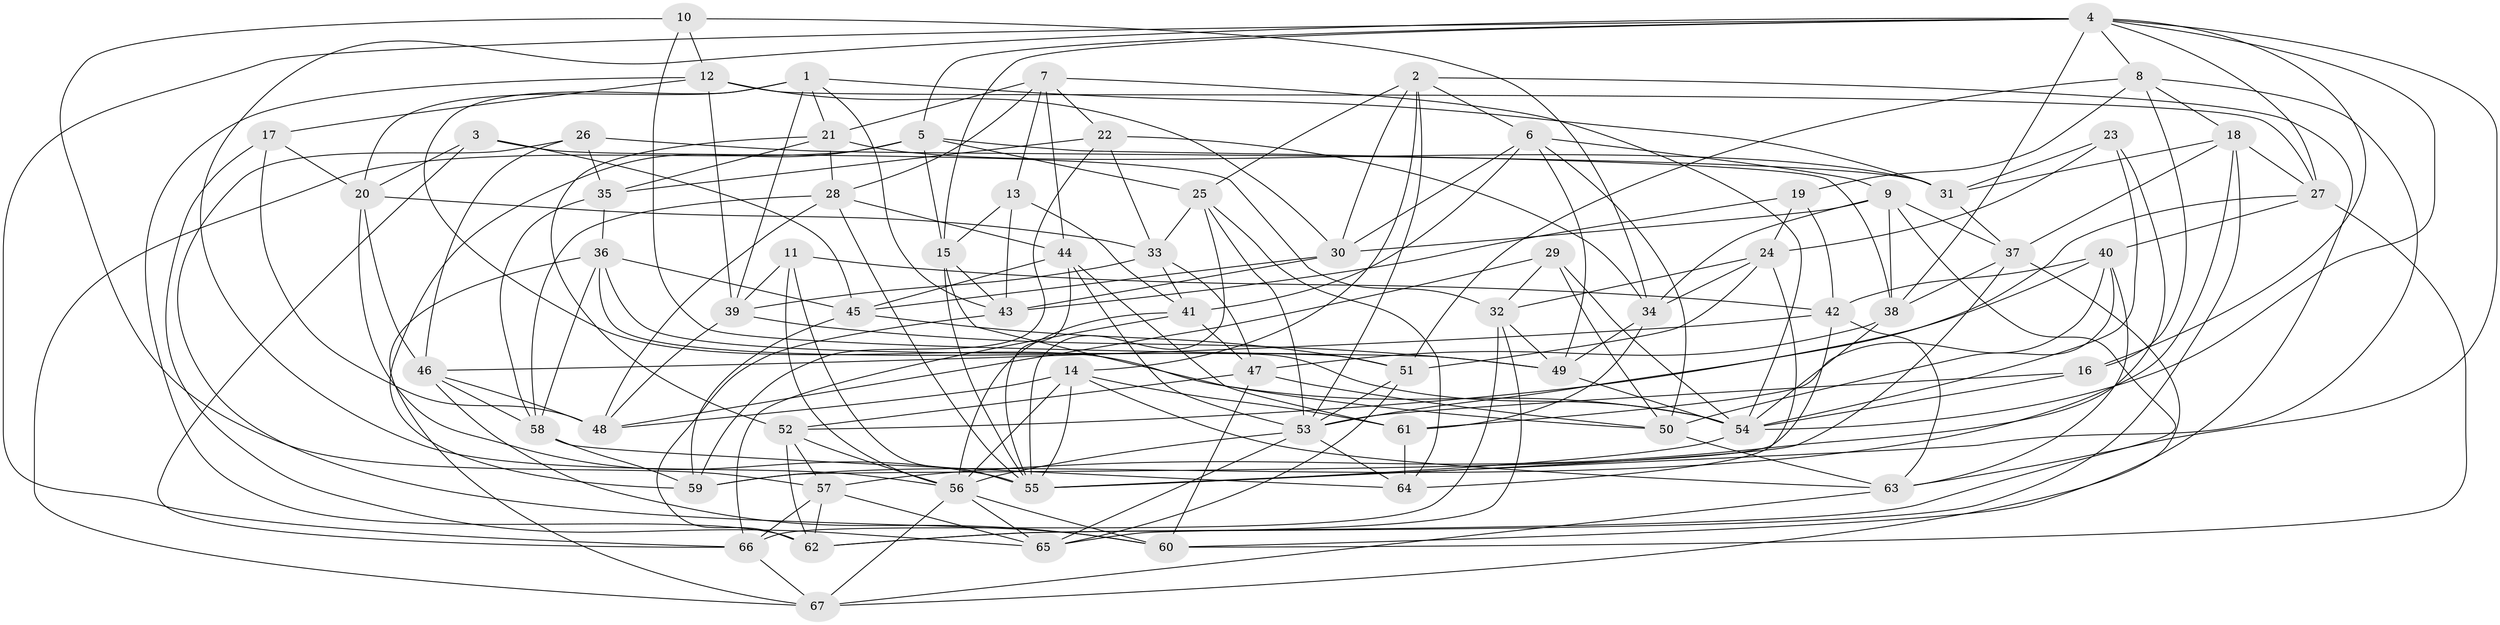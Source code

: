 // original degree distribution, {4: 1.0}
// Generated by graph-tools (version 1.1) at 2025/26/03/09/25 03:26:57]
// undirected, 67 vertices, 198 edges
graph export_dot {
graph [start="1"]
  node [color=gray90,style=filled];
  1;
  2;
  3;
  4;
  5;
  6;
  7;
  8;
  9;
  10;
  11;
  12;
  13;
  14;
  15;
  16;
  17;
  18;
  19;
  20;
  21;
  22;
  23;
  24;
  25;
  26;
  27;
  28;
  29;
  30;
  31;
  32;
  33;
  34;
  35;
  36;
  37;
  38;
  39;
  40;
  41;
  42;
  43;
  44;
  45;
  46;
  47;
  48;
  49;
  50;
  51;
  52;
  53;
  54;
  55;
  56;
  57;
  58;
  59;
  60;
  61;
  62;
  63;
  64;
  65;
  66;
  67;
  1 -- 20 [weight=1.0];
  1 -- 21 [weight=1.0];
  1 -- 31 [weight=1.0];
  1 -- 39 [weight=1.0];
  1 -- 43 [weight=1.0];
  1 -- 54 [weight=1.0];
  2 -- 6 [weight=1.0];
  2 -- 14 [weight=1.0];
  2 -- 25 [weight=1.0];
  2 -- 30 [weight=1.0];
  2 -- 53 [weight=1.0];
  2 -- 60 [weight=1.0];
  3 -- 20 [weight=1.0];
  3 -- 32 [weight=1.0];
  3 -- 45 [weight=1.0];
  3 -- 66 [weight=1.0];
  4 -- 5 [weight=1.0];
  4 -- 8 [weight=1.0];
  4 -- 15 [weight=1.0];
  4 -- 16 [weight=1.0];
  4 -- 27 [weight=1.0];
  4 -- 38 [weight=1.0];
  4 -- 54 [weight=1.0];
  4 -- 56 [weight=1.0];
  4 -- 63 [weight=1.0];
  4 -- 66 [weight=1.0];
  5 -- 15 [weight=1.0];
  5 -- 25 [weight=1.0];
  5 -- 38 [weight=1.0];
  5 -- 59 [weight=1.0];
  5 -- 67 [weight=1.0];
  6 -- 9 [weight=1.0];
  6 -- 30 [weight=1.0];
  6 -- 41 [weight=1.0];
  6 -- 49 [weight=1.0];
  6 -- 50 [weight=1.0];
  7 -- 13 [weight=1.0];
  7 -- 21 [weight=1.0];
  7 -- 22 [weight=1.0];
  7 -- 28 [weight=1.0];
  7 -- 44 [weight=1.0];
  7 -- 54 [weight=1.0];
  8 -- 16 [weight=1.0];
  8 -- 18 [weight=1.0];
  8 -- 19 [weight=1.0];
  8 -- 51 [weight=1.0];
  8 -- 55 [weight=1.0];
  9 -- 30 [weight=1.0];
  9 -- 34 [weight=1.0];
  9 -- 37 [weight=1.0];
  9 -- 38 [weight=1.0];
  9 -- 62 [weight=1.0];
  10 -- 12 [weight=1.0];
  10 -- 34 [weight=1.0];
  10 -- 49 [weight=1.0];
  10 -- 57 [weight=1.0];
  11 -- 39 [weight=1.0];
  11 -- 42 [weight=1.0];
  11 -- 55 [weight=1.0];
  11 -- 56 [weight=1.0];
  12 -- 17 [weight=1.0];
  12 -- 27 [weight=1.0];
  12 -- 30 [weight=1.0];
  12 -- 39 [weight=1.0];
  12 -- 62 [weight=1.0];
  13 -- 15 [weight=1.0];
  13 -- 41 [weight=1.0];
  13 -- 43 [weight=1.0];
  14 -- 48 [weight=1.0];
  14 -- 55 [weight=1.0];
  14 -- 56 [weight=1.0];
  14 -- 61 [weight=1.0];
  14 -- 63 [weight=1.0];
  15 -- 43 [weight=1.0];
  15 -- 50 [weight=1.0];
  15 -- 55 [weight=1.0];
  16 -- 53 [weight=1.0];
  16 -- 54 [weight=1.0];
  17 -- 20 [weight=1.0];
  17 -- 48 [weight=1.0];
  17 -- 65 [weight=1.0];
  18 -- 27 [weight=1.0];
  18 -- 31 [weight=1.0];
  18 -- 37 [weight=1.0];
  18 -- 59 [weight=1.0];
  18 -- 62 [weight=1.0];
  19 -- 24 [weight=1.0];
  19 -- 42 [weight=1.0];
  19 -- 43 [weight=1.0];
  20 -- 33 [weight=1.0];
  20 -- 46 [weight=1.0];
  20 -- 55 [weight=1.0];
  21 -- 28 [weight=1.0];
  21 -- 31 [weight=1.0];
  21 -- 35 [weight=1.0];
  21 -- 52 [weight=1.0];
  22 -- 33 [weight=1.0];
  22 -- 34 [weight=1.0];
  22 -- 35 [weight=2.0];
  22 -- 59 [weight=1.0];
  23 -- 24 [weight=1.0];
  23 -- 31 [weight=1.0];
  23 -- 54 [weight=1.0];
  23 -- 57 [weight=1.0];
  24 -- 32 [weight=1.0];
  24 -- 34 [weight=1.0];
  24 -- 51 [weight=1.0];
  24 -- 64 [weight=1.0];
  25 -- 33 [weight=1.0];
  25 -- 53 [weight=1.0];
  25 -- 55 [weight=1.0];
  25 -- 64 [weight=1.0];
  26 -- 31 [weight=1.0];
  26 -- 35 [weight=1.0];
  26 -- 46 [weight=1.0];
  26 -- 60 [weight=1.0];
  27 -- 40 [weight=1.0];
  27 -- 53 [weight=1.0];
  27 -- 60 [weight=1.0];
  28 -- 44 [weight=1.0];
  28 -- 48 [weight=1.0];
  28 -- 55 [weight=1.0];
  28 -- 58 [weight=1.0];
  29 -- 32 [weight=1.0];
  29 -- 48 [weight=1.0];
  29 -- 50 [weight=1.0];
  29 -- 54 [weight=1.0];
  30 -- 43 [weight=1.0];
  30 -- 45 [weight=1.0];
  31 -- 37 [weight=1.0];
  32 -- 49 [weight=1.0];
  32 -- 65 [weight=1.0];
  32 -- 66 [weight=1.0];
  33 -- 39 [weight=1.0];
  33 -- 41 [weight=1.0];
  33 -- 47 [weight=1.0];
  34 -- 49 [weight=1.0];
  34 -- 61 [weight=1.0];
  35 -- 36 [weight=1.0];
  35 -- 58 [weight=1.0];
  36 -- 45 [weight=1.0];
  36 -- 51 [weight=1.0];
  36 -- 54 [weight=1.0];
  36 -- 58 [weight=1.0];
  36 -- 67 [weight=1.0];
  37 -- 38 [weight=1.0];
  37 -- 55 [weight=1.0];
  37 -- 67 [weight=1.0];
  38 -- 47 [weight=1.0];
  38 -- 54 [weight=1.0];
  39 -- 48 [weight=1.0];
  39 -- 49 [weight=1.0];
  40 -- 42 [weight=1.0];
  40 -- 50 [weight=1.0];
  40 -- 52 [weight=1.0];
  40 -- 61 [weight=1.0];
  40 -- 63 [weight=1.0];
  41 -- 47 [weight=1.0];
  41 -- 56 [weight=1.0];
  41 -- 66 [weight=1.0];
  42 -- 46 [weight=1.0];
  42 -- 59 [weight=1.0];
  42 -- 63 [weight=1.0];
  43 -- 62 [weight=1.0];
  44 -- 45 [weight=1.0];
  44 -- 53 [weight=1.0];
  44 -- 55 [weight=1.0];
  44 -- 61 [weight=1.0];
  45 -- 51 [weight=1.0];
  45 -- 59 [weight=1.0];
  46 -- 48 [weight=1.0];
  46 -- 58 [weight=1.0];
  46 -- 60 [weight=1.0];
  47 -- 50 [weight=1.0];
  47 -- 52 [weight=1.0];
  47 -- 60 [weight=1.0];
  49 -- 54 [weight=1.0];
  50 -- 63 [weight=1.0];
  51 -- 53 [weight=1.0];
  51 -- 65 [weight=1.0];
  52 -- 56 [weight=1.0];
  52 -- 57 [weight=1.0];
  52 -- 62 [weight=1.0];
  53 -- 56 [weight=2.0];
  53 -- 64 [weight=1.0];
  53 -- 65 [weight=1.0];
  54 -- 55 [weight=1.0];
  56 -- 60 [weight=1.0];
  56 -- 65 [weight=1.0];
  56 -- 67 [weight=1.0];
  57 -- 62 [weight=1.0];
  57 -- 65 [weight=1.0];
  57 -- 66 [weight=1.0];
  58 -- 59 [weight=1.0];
  58 -- 64 [weight=1.0];
  61 -- 64 [weight=2.0];
  63 -- 67 [weight=1.0];
  66 -- 67 [weight=1.0];
}
